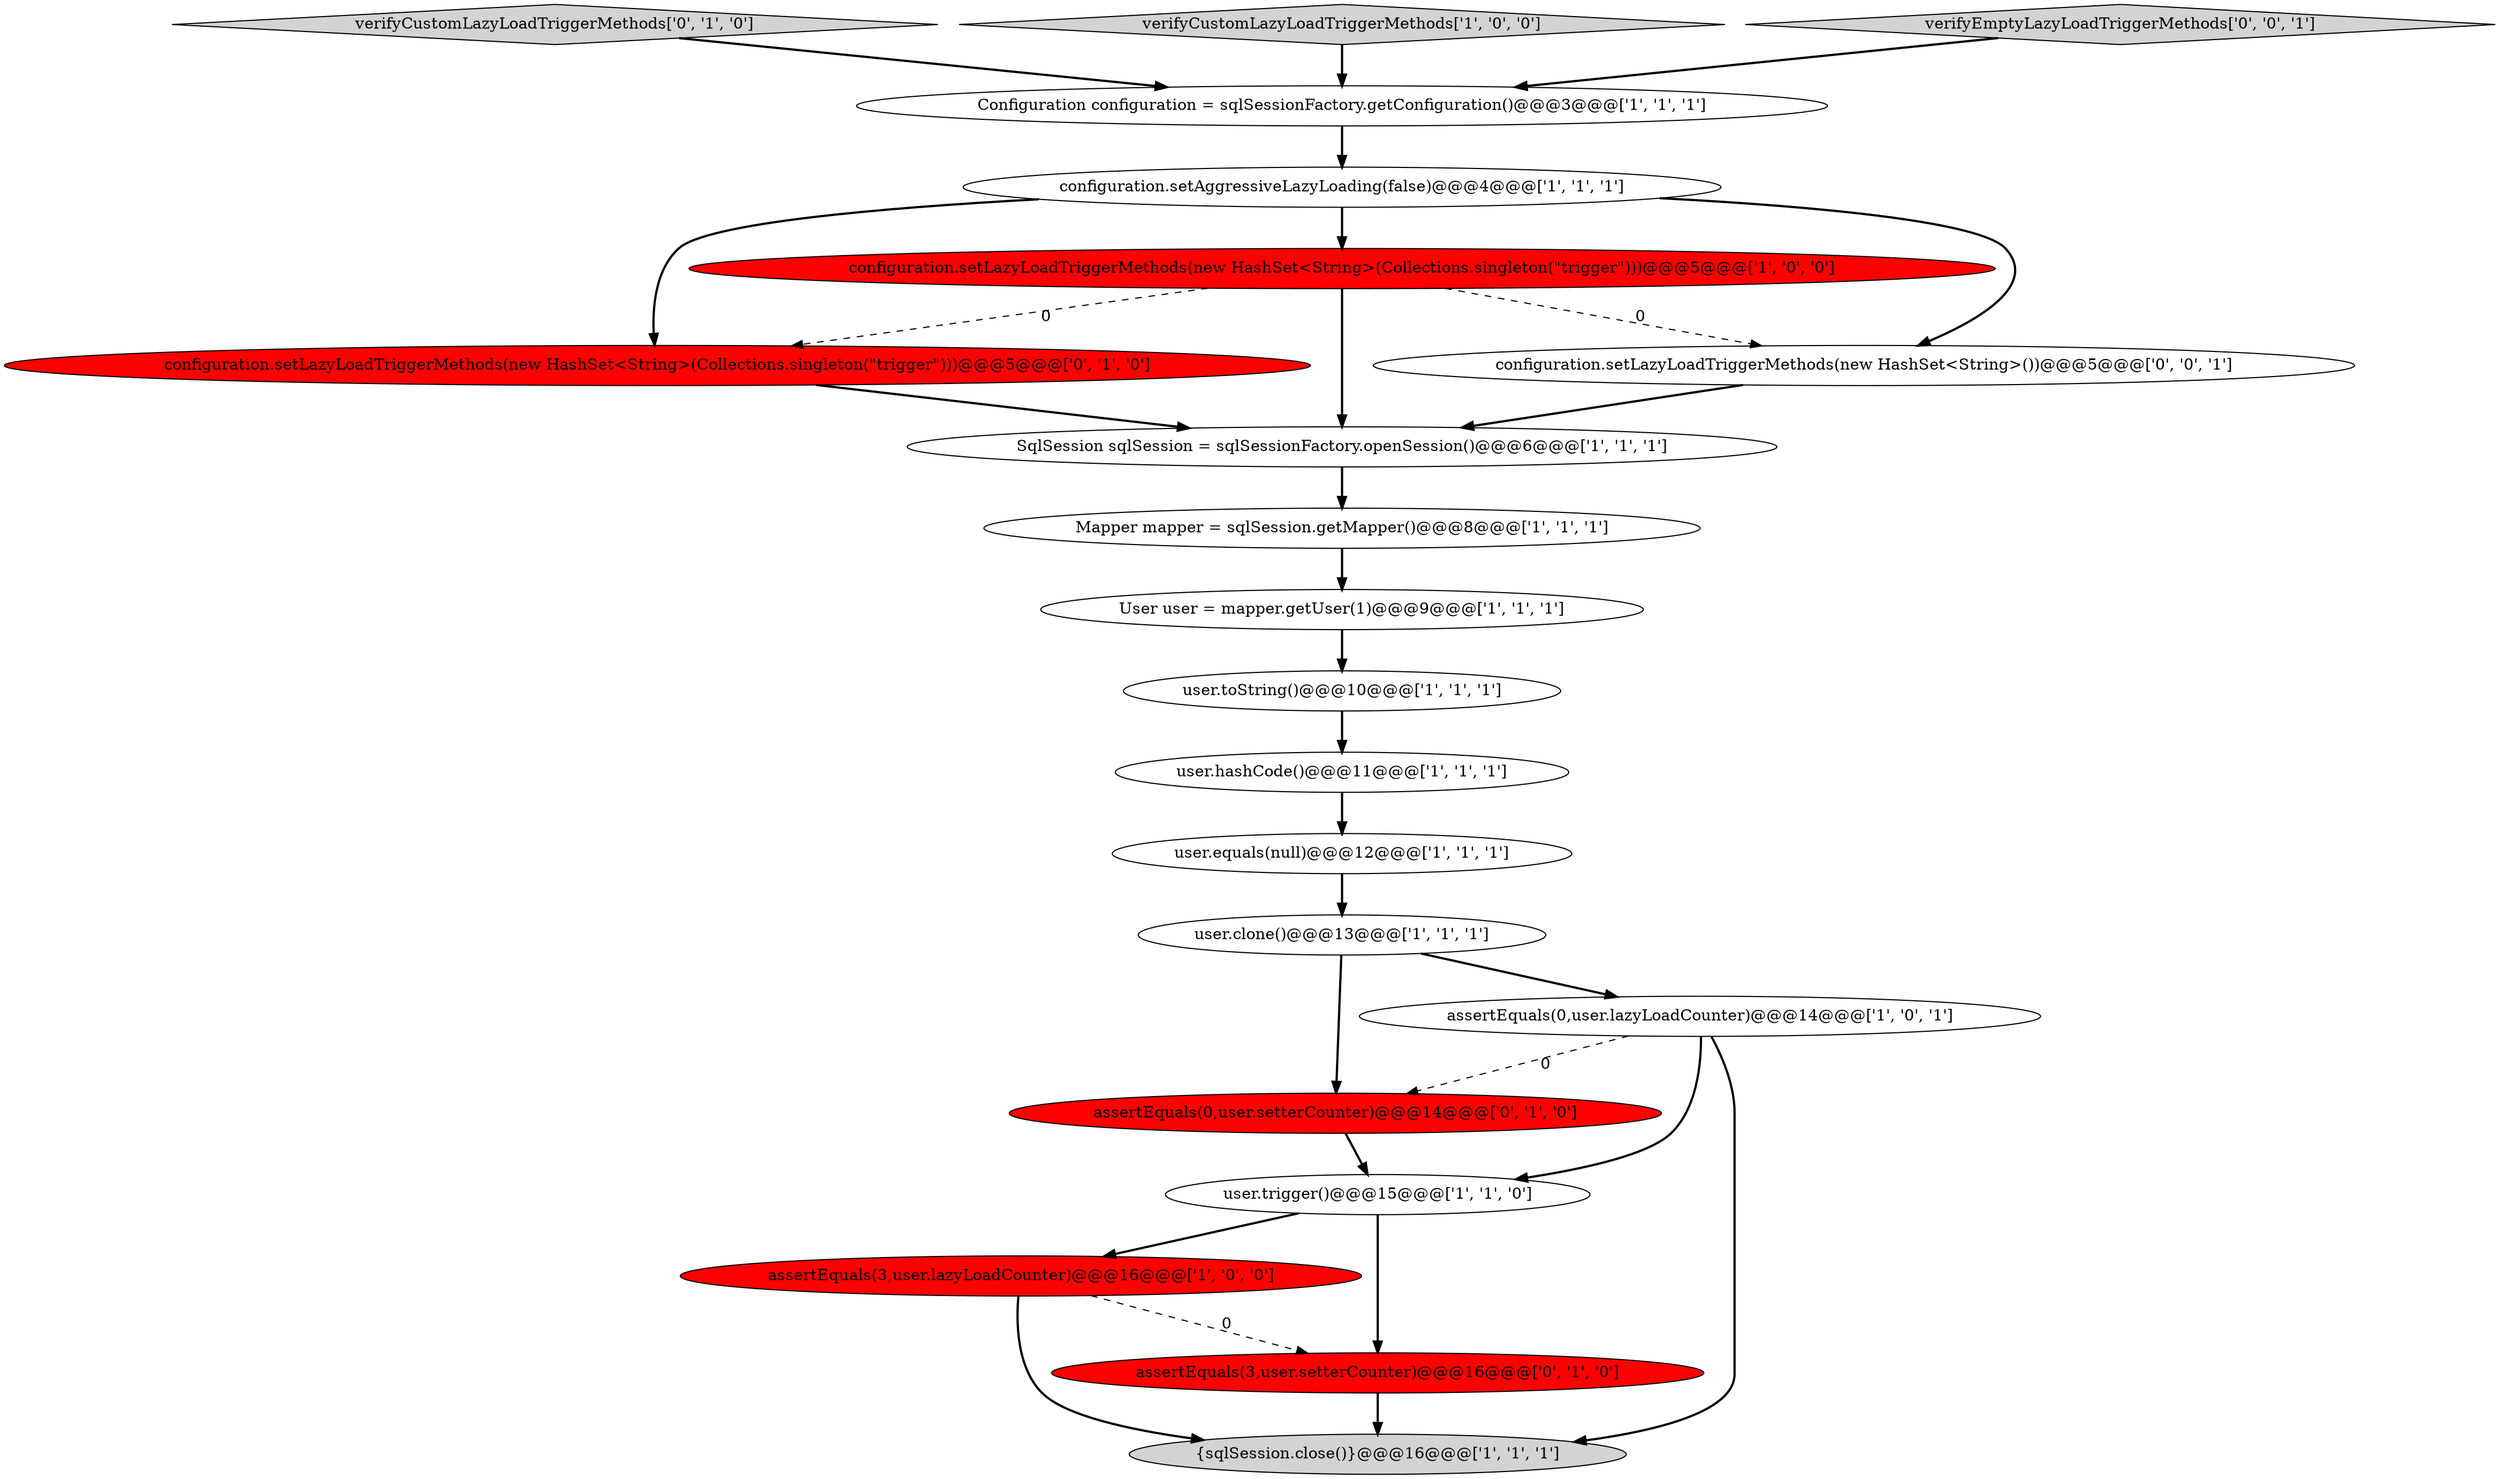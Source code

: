 digraph {
15 [style = filled, label = "verifyCustomLazyLoadTriggerMethods['0', '1', '0']", fillcolor = lightgray, shape = diamond image = "AAA0AAABBB2BBB"];
17 [style = filled, label = "configuration.setLazyLoadTriggerMethods(new HashSet<String>(Collections.singleton(\"trigger\")))@@@5@@@['0', '1', '0']", fillcolor = red, shape = ellipse image = "AAA1AAABBB2BBB"];
3 [style = filled, label = "user.clone()@@@13@@@['1', '1', '1']", fillcolor = white, shape = ellipse image = "AAA0AAABBB1BBB"];
10 [style = filled, label = "verifyCustomLazyLoadTriggerMethods['1', '0', '0']", fillcolor = lightgray, shape = diamond image = "AAA0AAABBB1BBB"];
1 [style = filled, label = "assertEquals(3,user.lazyLoadCounter)@@@16@@@['1', '0', '0']", fillcolor = red, shape = ellipse image = "AAA1AAABBB1BBB"];
7 [style = filled, label = "configuration.setAggressiveLazyLoading(false)@@@4@@@['1', '1', '1']", fillcolor = white, shape = ellipse image = "AAA0AAABBB1BBB"];
19 [style = filled, label = "verifyEmptyLazyLoadTriggerMethods['0', '0', '1']", fillcolor = lightgray, shape = diamond image = "AAA0AAABBB3BBB"];
20 [style = filled, label = "configuration.setLazyLoadTriggerMethods(new HashSet<String>())@@@5@@@['0', '0', '1']", fillcolor = white, shape = ellipse image = "AAA0AAABBB3BBB"];
14 [style = filled, label = "user.hashCode()@@@11@@@['1', '1', '1']", fillcolor = white, shape = ellipse image = "AAA0AAABBB1BBB"];
9 [style = filled, label = "configuration.setLazyLoadTriggerMethods(new HashSet<String>(Collections.singleton(\"trigger\")))@@@5@@@['1', '0', '0']", fillcolor = red, shape = ellipse image = "AAA1AAABBB1BBB"];
13 [style = filled, label = "SqlSession sqlSession = sqlSessionFactory.openSession()@@@6@@@['1', '1', '1']", fillcolor = white, shape = ellipse image = "AAA0AAABBB1BBB"];
4 [style = filled, label = "assertEquals(0,user.lazyLoadCounter)@@@14@@@['1', '0', '1']", fillcolor = white, shape = ellipse image = "AAA0AAABBB1BBB"];
5 [style = filled, label = "user.equals(null)@@@12@@@['1', '1', '1']", fillcolor = white, shape = ellipse image = "AAA0AAABBB1BBB"];
18 [style = filled, label = "assertEquals(0,user.setterCounter)@@@14@@@['0', '1', '0']", fillcolor = red, shape = ellipse image = "AAA1AAABBB2BBB"];
12 [style = filled, label = "Configuration configuration = sqlSessionFactory.getConfiguration()@@@3@@@['1', '1', '1']", fillcolor = white, shape = ellipse image = "AAA0AAABBB1BBB"];
6 [style = filled, label = "User user = mapper.getUser(1)@@@9@@@['1', '1', '1']", fillcolor = white, shape = ellipse image = "AAA0AAABBB1BBB"];
2 [style = filled, label = "{sqlSession.close()}@@@16@@@['1', '1', '1']", fillcolor = lightgray, shape = ellipse image = "AAA0AAABBB1BBB"];
11 [style = filled, label = "user.trigger()@@@15@@@['1', '1', '0']", fillcolor = white, shape = ellipse image = "AAA0AAABBB1BBB"];
8 [style = filled, label = "Mapper mapper = sqlSession.getMapper()@@@8@@@['1', '1', '1']", fillcolor = white, shape = ellipse image = "AAA0AAABBB1BBB"];
16 [style = filled, label = "assertEquals(3,user.setterCounter)@@@16@@@['0', '1', '0']", fillcolor = red, shape = ellipse image = "AAA1AAABBB2BBB"];
0 [style = filled, label = "user.toString()@@@10@@@['1', '1', '1']", fillcolor = white, shape = ellipse image = "AAA0AAABBB1BBB"];
5->3 [style = bold, label=""];
11->16 [style = bold, label=""];
4->18 [style = dashed, label="0"];
9->20 [style = dashed, label="0"];
20->13 [style = bold, label=""];
7->17 [style = bold, label=""];
19->12 [style = bold, label=""];
11->1 [style = bold, label=""];
18->11 [style = bold, label=""];
8->6 [style = bold, label=""];
6->0 [style = bold, label=""];
4->2 [style = bold, label=""];
7->20 [style = bold, label=""];
16->2 [style = bold, label=""];
3->4 [style = bold, label=""];
12->7 [style = bold, label=""];
3->18 [style = bold, label=""];
7->9 [style = bold, label=""];
0->14 [style = bold, label=""];
10->12 [style = bold, label=""];
1->16 [style = dashed, label="0"];
9->17 [style = dashed, label="0"];
9->13 [style = bold, label=""];
1->2 [style = bold, label=""];
17->13 [style = bold, label=""];
15->12 [style = bold, label=""];
13->8 [style = bold, label=""];
4->11 [style = bold, label=""];
14->5 [style = bold, label=""];
}
